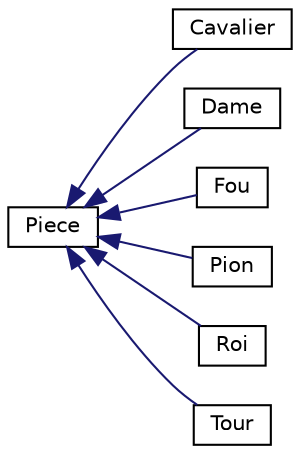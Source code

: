 digraph "Graphe hiérarchique des classes"
{
  edge [fontname="Helvetica",fontsize="10",labelfontname="Helvetica",labelfontsize="10"];
  node [fontname="Helvetica",fontsize="10",shape=record];
  rankdir="LR";
  Node0 [label="Piece",height=0.2,width=0.4,color="black", fillcolor="white", style="filled",URL="$classPiece.html"];
  Node0 -> Node1 [dir="back",color="midnightblue",fontsize="10",style="solid",fontname="Helvetica"];
  Node1 [label="Cavalier",height=0.2,width=0.4,color="black", fillcolor="white", style="filled",URL="$classCavalier.html"];
  Node0 -> Node2 [dir="back",color="midnightblue",fontsize="10",style="solid",fontname="Helvetica"];
  Node2 [label="Dame",height=0.2,width=0.4,color="black", fillcolor="white", style="filled",URL="$classDame.html"];
  Node0 -> Node3 [dir="back",color="midnightblue",fontsize="10",style="solid",fontname="Helvetica"];
  Node3 [label="Fou",height=0.2,width=0.4,color="black", fillcolor="white", style="filled",URL="$classFou.html"];
  Node0 -> Node4 [dir="back",color="midnightblue",fontsize="10",style="solid",fontname="Helvetica"];
  Node4 [label="Pion",height=0.2,width=0.4,color="black", fillcolor="white", style="filled",URL="$classPion.html"];
  Node0 -> Node5 [dir="back",color="midnightblue",fontsize="10",style="solid",fontname="Helvetica"];
  Node5 [label="Roi",height=0.2,width=0.4,color="black", fillcolor="white", style="filled",URL="$classRoi.html"];
  Node0 -> Node6 [dir="back",color="midnightblue",fontsize="10",style="solid",fontname="Helvetica"];
  Node6 [label="Tour",height=0.2,width=0.4,color="black", fillcolor="white", style="filled",URL="$classTour.html"];
}
